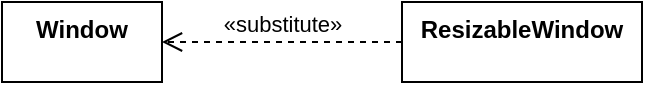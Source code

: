 <mxfile version="21.6.5" type="device">
  <diagram name="Page-1" id="bWl-sujWc1_e4-YHme_6">
    <mxGraphModel dx="880" dy="511" grid="1" gridSize="10" guides="1" tooltips="1" connect="1" arrows="1" fold="1" page="1" pageScale="1" pageWidth="1169" pageHeight="827" math="0" shadow="0">
      <root>
        <mxCell id="0" />
        <mxCell id="1" parent="0" />
        <mxCell id="YVBSQS5N8A5pGZTZn56Y-1" value="&lt;b&gt;Window&lt;/b&gt;" style="fontStyle=0;html=1;whiteSpace=wrap;verticalAlign=top;" vertex="1" parent="1">
          <mxGeometry x="40" y="40" width="80" height="40" as="geometry" />
        </mxCell>
        <mxCell id="YVBSQS5N8A5pGZTZn56Y-2" value="&lt;b&gt;ResizableWindow&lt;/b&gt;" style="fontStyle=0;html=1;whiteSpace=wrap;verticalAlign=top;" vertex="1" parent="1">
          <mxGeometry x="240" y="40" width="120" height="40" as="geometry" />
        </mxCell>
        <mxCell id="YVBSQS5N8A5pGZTZn56Y-3" value="«substitute»" style="endArrow=open;startArrow=none;endFill=0;startFill=0;endSize=8;html=1;verticalAlign=bottom;dashed=1;labelBackgroundColor=none;rounded=0;exitX=0;exitY=0.5;exitDx=0;exitDy=0;entryX=1;entryY=0.5;entryDx=0;entryDy=0;" edge="1" parent="1" source="YVBSQS5N8A5pGZTZn56Y-2" target="YVBSQS5N8A5pGZTZn56Y-1">
          <mxGeometry width="160" relative="1" as="geometry">
            <mxPoint x="370" y="270" as="sourcePoint" />
            <mxPoint x="530" y="270" as="targetPoint" />
          </mxGeometry>
        </mxCell>
      </root>
    </mxGraphModel>
  </diagram>
</mxfile>
